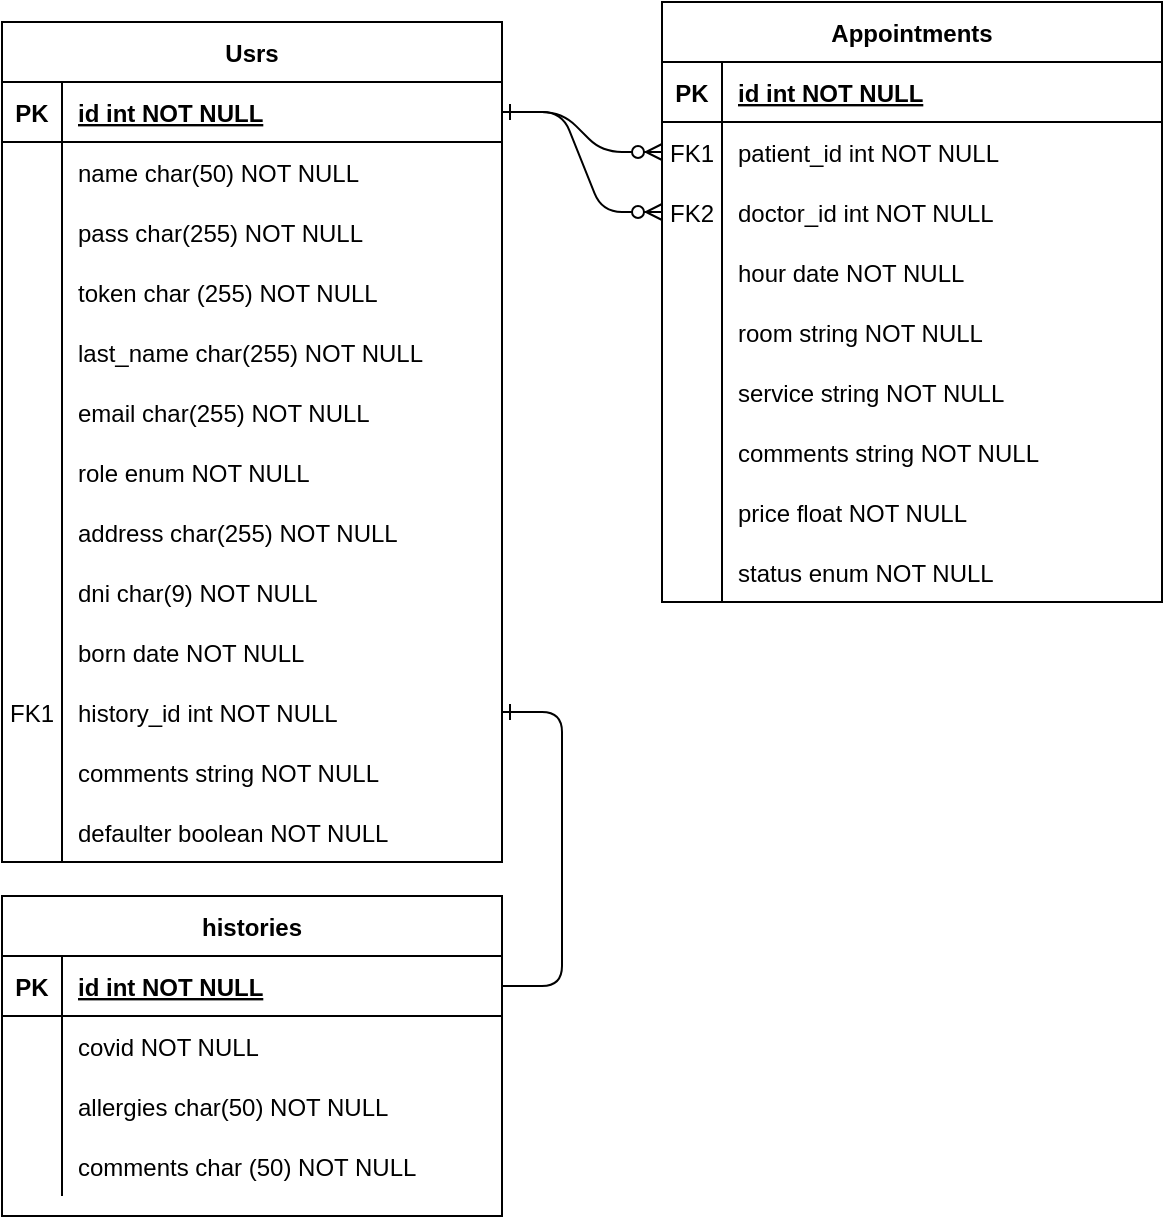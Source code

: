 <mxfile version="13.9.2" type="device"><diagram id="R2lEEEUBdFMjLlhIrx00" name="Page-1"><mxGraphModel dx="1323" dy="659" grid="1" gridSize="10" guides="1" tooltips="1" connect="1" arrows="1" fold="1" page="1" pageScale="1" pageWidth="850" pageHeight="1100" math="0" shadow="0" extFonts="Permanent Marker^https://fonts.googleapis.com/css?family=Permanent+Marker"><root><mxCell id="0"/><mxCell id="1" parent="0"/><mxCell id="C-vyLk0tnHw3VtMMgP7b-1" value="" style="edgeStyle=entityRelationEdgeStyle;endArrow=ERzeroToMany;startArrow=ERone;endFill=1;startFill=0;" parent="1" source="C-vyLk0tnHw3VtMMgP7b-24" target="C-vyLk0tnHw3VtMMgP7b-6" edge="1"><mxGeometry width="100" height="100" relative="1" as="geometry"><mxPoint x="340" y="720" as="sourcePoint"/><mxPoint x="440" y="620" as="targetPoint"/></mxGeometry></mxCell><mxCell id="C-vyLk0tnHw3VtMMgP7b-2" value="Appointments" style="shape=table;startSize=30;container=1;collapsible=1;childLayout=tableLayout;fixedRows=1;rowLines=0;fontStyle=1;align=center;resizeLast=1;" parent="1" vertex="1"><mxGeometry x="450" y="120" width="250" height="300" as="geometry"/></mxCell><mxCell id="C-vyLk0tnHw3VtMMgP7b-3" value="" style="shape=partialRectangle;collapsible=0;dropTarget=0;pointerEvents=0;fillColor=none;points=[[0,0.5],[1,0.5]];portConstraint=eastwest;top=0;left=0;right=0;bottom=1;" parent="C-vyLk0tnHw3VtMMgP7b-2" vertex="1"><mxGeometry y="30" width="250" height="30" as="geometry"/></mxCell><mxCell id="C-vyLk0tnHw3VtMMgP7b-4" value="PK" style="shape=partialRectangle;overflow=hidden;connectable=0;fillColor=none;top=0;left=0;bottom=0;right=0;fontStyle=1;" parent="C-vyLk0tnHw3VtMMgP7b-3" vertex="1"><mxGeometry width="30" height="30" as="geometry"/></mxCell><mxCell id="C-vyLk0tnHw3VtMMgP7b-5" value="id int NOT NULL " style="shape=partialRectangle;overflow=hidden;connectable=0;fillColor=none;top=0;left=0;bottom=0;right=0;align=left;spacingLeft=6;fontStyle=5;" parent="C-vyLk0tnHw3VtMMgP7b-3" vertex="1"><mxGeometry x="30" width="220" height="30" as="geometry"/></mxCell><mxCell id="C-vyLk0tnHw3VtMMgP7b-6" value="" style="shape=partialRectangle;collapsible=0;dropTarget=0;pointerEvents=0;fillColor=none;points=[[0,0.5],[1,0.5]];portConstraint=eastwest;top=0;left=0;right=0;bottom=0;" parent="C-vyLk0tnHw3VtMMgP7b-2" vertex="1"><mxGeometry y="60" width="250" height="30" as="geometry"/></mxCell><mxCell id="C-vyLk0tnHw3VtMMgP7b-7" value="FK1" style="shape=partialRectangle;overflow=hidden;connectable=0;fillColor=none;top=0;left=0;bottom=0;right=0;" parent="C-vyLk0tnHw3VtMMgP7b-6" vertex="1"><mxGeometry width="30" height="30" as="geometry"/></mxCell><mxCell id="C-vyLk0tnHw3VtMMgP7b-8" value="patient_id int NOT NULL" style="shape=partialRectangle;overflow=hidden;connectable=0;fillColor=none;top=0;left=0;bottom=0;right=0;align=left;spacingLeft=6;" parent="C-vyLk0tnHw3VtMMgP7b-6" vertex="1"><mxGeometry x="30" width="220" height="30" as="geometry"/></mxCell><mxCell id="C-vyLk0tnHw3VtMMgP7b-9" value="" style="shape=partialRectangle;collapsible=0;dropTarget=0;pointerEvents=0;fillColor=none;points=[[0,0.5],[1,0.5]];portConstraint=eastwest;top=0;left=0;right=0;bottom=0;" parent="C-vyLk0tnHw3VtMMgP7b-2" vertex="1"><mxGeometry y="90" width="250" height="30" as="geometry"/></mxCell><mxCell id="C-vyLk0tnHw3VtMMgP7b-10" value="FK2" style="shape=partialRectangle;overflow=hidden;connectable=0;fillColor=none;top=0;left=0;bottom=0;right=0;" parent="C-vyLk0tnHw3VtMMgP7b-9" vertex="1"><mxGeometry width="30" height="30" as="geometry"/></mxCell><mxCell id="C-vyLk0tnHw3VtMMgP7b-11" value="doctor_id int NOT NULL" style="shape=partialRectangle;overflow=hidden;connectable=0;fillColor=none;top=0;left=0;bottom=0;right=0;align=left;spacingLeft=6;" parent="C-vyLk0tnHw3VtMMgP7b-9" vertex="1"><mxGeometry x="30" width="220" height="30" as="geometry"/></mxCell><mxCell id="33d6gSHHNt6fW8iIxhlv-36" style="shape=partialRectangle;collapsible=0;dropTarget=0;pointerEvents=0;fillColor=none;points=[[0,0.5],[1,0.5]];portConstraint=eastwest;top=0;left=0;right=0;bottom=0;" parent="C-vyLk0tnHw3VtMMgP7b-2" vertex="1"><mxGeometry y="120" width="250" height="30" as="geometry"/></mxCell><mxCell id="33d6gSHHNt6fW8iIxhlv-37" style="shape=partialRectangle;overflow=hidden;connectable=0;fillColor=none;top=0;left=0;bottom=0;right=0;" parent="33d6gSHHNt6fW8iIxhlv-36" vertex="1"><mxGeometry width="30" height="30" as="geometry"/></mxCell><mxCell id="33d6gSHHNt6fW8iIxhlv-38" value="hour date NOT NULL" style="shape=partialRectangle;overflow=hidden;connectable=0;fillColor=none;top=0;left=0;bottom=0;right=0;align=left;spacingLeft=6;" parent="33d6gSHHNt6fW8iIxhlv-36" vertex="1"><mxGeometry x="30" width="220" height="30" as="geometry"/></mxCell><mxCell id="33d6gSHHNt6fW8iIxhlv-39" style="shape=partialRectangle;collapsible=0;dropTarget=0;pointerEvents=0;fillColor=none;points=[[0,0.5],[1,0.5]];portConstraint=eastwest;top=0;left=0;right=0;bottom=0;" parent="C-vyLk0tnHw3VtMMgP7b-2" vertex="1"><mxGeometry y="150" width="250" height="30" as="geometry"/></mxCell><mxCell id="33d6gSHHNt6fW8iIxhlv-40" style="shape=partialRectangle;overflow=hidden;connectable=0;fillColor=none;top=0;left=0;bottom=0;right=0;" parent="33d6gSHHNt6fW8iIxhlv-39" vertex="1"><mxGeometry width="30" height="30" as="geometry"/></mxCell><mxCell id="33d6gSHHNt6fW8iIxhlv-41" value="room string NOT NULL" style="shape=partialRectangle;overflow=hidden;connectable=0;fillColor=none;top=0;left=0;bottom=0;right=0;align=left;spacingLeft=6;" parent="33d6gSHHNt6fW8iIxhlv-39" vertex="1"><mxGeometry x="30" width="220" height="30" as="geometry"/></mxCell><mxCell id="33d6gSHHNt6fW8iIxhlv-42" style="shape=partialRectangle;collapsible=0;dropTarget=0;pointerEvents=0;fillColor=none;points=[[0,0.5],[1,0.5]];portConstraint=eastwest;top=0;left=0;right=0;bottom=0;" parent="C-vyLk0tnHw3VtMMgP7b-2" vertex="1"><mxGeometry y="180" width="250" height="30" as="geometry"/></mxCell><mxCell id="33d6gSHHNt6fW8iIxhlv-43" style="shape=partialRectangle;overflow=hidden;connectable=0;fillColor=none;top=0;left=0;bottom=0;right=0;" parent="33d6gSHHNt6fW8iIxhlv-42" vertex="1"><mxGeometry width="30" height="30" as="geometry"/></mxCell><mxCell id="33d6gSHHNt6fW8iIxhlv-44" value="service string NOT NULL" style="shape=partialRectangle;overflow=hidden;connectable=0;fillColor=none;top=0;left=0;bottom=0;right=0;align=left;spacingLeft=6;" parent="33d6gSHHNt6fW8iIxhlv-42" vertex="1"><mxGeometry x="30" width="220" height="30" as="geometry"/></mxCell><mxCell id="33d6gSHHNt6fW8iIxhlv-45" style="shape=partialRectangle;collapsible=0;dropTarget=0;pointerEvents=0;fillColor=none;points=[[0,0.5],[1,0.5]];portConstraint=eastwest;top=0;left=0;right=0;bottom=0;" parent="C-vyLk0tnHw3VtMMgP7b-2" vertex="1"><mxGeometry y="210" width="250" height="30" as="geometry"/></mxCell><mxCell id="33d6gSHHNt6fW8iIxhlv-46" style="shape=partialRectangle;overflow=hidden;connectable=0;fillColor=none;top=0;left=0;bottom=0;right=0;" parent="33d6gSHHNt6fW8iIxhlv-45" vertex="1"><mxGeometry width="30" height="30" as="geometry"/></mxCell><mxCell id="33d6gSHHNt6fW8iIxhlv-47" value="comments string NOT NULL" style="shape=partialRectangle;overflow=hidden;connectable=0;fillColor=none;top=0;left=0;bottom=0;right=0;align=left;spacingLeft=6;" parent="33d6gSHHNt6fW8iIxhlv-45" vertex="1"><mxGeometry x="30" width="220" height="30" as="geometry"/></mxCell><mxCell id="33d6gSHHNt6fW8iIxhlv-48" style="shape=partialRectangle;collapsible=0;dropTarget=0;pointerEvents=0;fillColor=none;points=[[0,0.5],[1,0.5]];portConstraint=eastwest;top=0;left=0;right=0;bottom=0;" parent="C-vyLk0tnHw3VtMMgP7b-2" vertex="1"><mxGeometry y="240" width="250" height="30" as="geometry"/></mxCell><mxCell id="33d6gSHHNt6fW8iIxhlv-49" style="shape=partialRectangle;overflow=hidden;connectable=0;fillColor=none;top=0;left=0;bottom=0;right=0;" parent="33d6gSHHNt6fW8iIxhlv-48" vertex="1"><mxGeometry width="30" height="30" as="geometry"/></mxCell><mxCell id="33d6gSHHNt6fW8iIxhlv-50" value="price float NOT NULL" style="shape=partialRectangle;overflow=hidden;connectable=0;fillColor=none;top=0;left=0;bottom=0;right=0;align=left;spacingLeft=6;" parent="33d6gSHHNt6fW8iIxhlv-48" vertex="1"><mxGeometry x="30" width="220" height="30" as="geometry"/></mxCell><mxCell id="33d6gSHHNt6fW8iIxhlv-52" style="shape=partialRectangle;collapsible=0;dropTarget=0;pointerEvents=0;fillColor=none;points=[[0,0.5],[1,0.5]];portConstraint=eastwest;top=0;left=0;right=0;bottom=0;" parent="C-vyLk0tnHw3VtMMgP7b-2" vertex="1"><mxGeometry y="270" width="250" height="30" as="geometry"/></mxCell><mxCell id="33d6gSHHNt6fW8iIxhlv-53" style="shape=partialRectangle;overflow=hidden;connectable=0;fillColor=none;top=0;left=0;bottom=0;right=0;" parent="33d6gSHHNt6fW8iIxhlv-52" vertex="1"><mxGeometry width="30" height="30" as="geometry"/></mxCell><mxCell id="33d6gSHHNt6fW8iIxhlv-54" value="status enum NOT NULL" style="shape=partialRectangle;overflow=hidden;connectable=0;fillColor=none;top=0;left=0;bottom=0;right=0;align=left;spacingLeft=6;" parent="33d6gSHHNt6fW8iIxhlv-52" vertex="1"><mxGeometry x="30" width="220" height="30" as="geometry"/></mxCell><mxCell id="C-vyLk0tnHw3VtMMgP7b-13" value="histories" style="shape=table;startSize=30;container=1;collapsible=1;childLayout=tableLayout;fixedRows=1;rowLines=0;fontStyle=1;align=center;resizeLast=1;" parent="1" vertex="1"><mxGeometry x="120" y="567" width="250" height="160" as="geometry"/></mxCell><mxCell id="C-vyLk0tnHw3VtMMgP7b-14" value="" style="shape=partialRectangle;collapsible=0;dropTarget=0;pointerEvents=0;fillColor=none;points=[[0,0.5],[1,0.5]];portConstraint=eastwest;top=0;left=0;right=0;bottom=1;" parent="C-vyLk0tnHw3VtMMgP7b-13" vertex="1"><mxGeometry y="30" width="250" height="30" as="geometry"/></mxCell><mxCell id="C-vyLk0tnHw3VtMMgP7b-15" value="PK" style="shape=partialRectangle;overflow=hidden;connectable=0;fillColor=none;top=0;left=0;bottom=0;right=0;fontStyle=1;" parent="C-vyLk0tnHw3VtMMgP7b-14" vertex="1"><mxGeometry width="30" height="30" as="geometry"/></mxCell><mxCell id="C-vyLk0tnHw3VtMMgP7b-16" value="id int NOT NULL " style="shape=partialRectangle;overflow=hidden;connectable=0;fillColor=none;top=0;left=0;bottom=0;right=0;align=left;spacingLeft=6;fontStyle=5;" parent="C-vyLk0tnHw3VtMMgP7b-14" vertex="1"><mxGeometry x="30" width="220" height="30" as="geometry"/></mxCell><mxCell id="C-vyLk0tnHw3VtMMgP7b-20" value="" style="shape=partialRectangle;collapsible=0;dropTarget=0;pointerEvents=0;fillColor=none;points=[[0,0.5],[1,0.5]];portConstraint=eastwest;top=0;left=0;right=0;bottom=0;" parent="C-vyLk0tnHw3VtMMgP7b-13" vertex="1"><mxGeometry y="60" width="250" height="30" as="geometry"/></mxCell><mxCell id="C-vyLk0tnHw3VtMMgP7b-21" value="" style="shape=partialRectangle;overflow=hidden;connectable=0;fillColor=none;top=0;left=0;bottom=0;right=0;" parent="C-vyLk0tnHw3VtMMgP7b-20" vertex="1"><mxGeometry width="30" height="30" as="geometry"/></mxCell><mxCell id="C-vyLk0tnHw3VtMMgP7b-22" value="covid NOT NULL" style="shape=partialRectangle;overflow=hidden;connectable=0;fillColor=none;top=0;left=0;bottom=0;right=0;align=left;spacingLeft=6;" parent="C-vyLk0tnHw3VtMMgP7b-20" vertex="1"><mxGeometry x="30" width="220" height="30" as="geometry"/></mxCell><mxCell id="33d6gSHHNt6fW8iIxhlv-55" style="shape=partialRectangle;collapsible=0;dropTarget=0;pointerEvents=0;fillColor=none;points=[[0,0.5],[1,0.5]];portConstraint=eastwest;top=0;left=0;right=0;bottom=0;" parent="C-vyLk0tnHw3VtMMgP7b-13" vertex="1"><mxGeometry y="90" width="250" height="30" as="geometry"/></mxCell><mxCell id="33d6gSHHNt6fW8iIxhlv-56" style="shape=partialRectangle;overflow=hidden;connectable=0;fillColor=none;top=0;left=0;bottom=0;right=0;" parent="33d6gSHHNt6fW8iIxhlv-55" vertex="1"><mxGeometry width="30" height="30" as="geometry"/></mxCell><mxCell id="33d6gSHHNt6fW8iIxhlv-57" value="allergies char(50) NOT NULL" style="shape=partialRectangle;overflow=hidden;connectable=0;fillColor=none;top=0;left=0;bottom=0;right=0;align=left;spacingLeft=6;" parent="33d6gSHHNt6fW8iIxhlv-55" vertex="1"><mxGeometry x="30" width="220" height="30" as="geometry"/></mxCell><mxCell id="33d6gSHHNt6fW8iIxhlv-58" style="shape=partialRectangle;collapsible=0;dropTarget=0;pointerEvents=0;fillColor=none;points=[[0,0.5],[1,0.5]];portConstraint=eastwest;top=0;left=0;right=0;bottom=0;" parent="C-vyLk0tnHw3VtMMgP7b-13" vertex="1"><mxGeometry y="120" width="250" height="30" as="geometry"/></mxCell><mxCell id="33d6gSHHNt6fW8iIxhlv-59" style="shape=partialRectangle;overflow=hidden;connectable=0;fillColor=none;top=0;left=0;bottom=0;right=0;" parent="33d6gSHHNt6fW8iIxhlv-58" vertex="1"><mxGeometry width="30" height="30" as="geometry"/></mxCell><mxCell id="33d6gSHHNt6fW8iIxhlv-60" value="comments char (50) NOT NULL" style="shape=partialRectangle;overflow=hidden;connectable=0;fillColor=none;top=0;left=0;bottom=0;right=0;align=left;spacingLeft=6;" parent="33d6gSHHNt6fW8iIxhlv-58" vertex="1"><mxGeometry x="30" width="220" height="30" as="geometry"/></mxCell><mxCell id="C-vyLk0tnHw3VtMMgP7b-23" value="Usrs" style="shape=table;startSize=30;container=1;collapsible=1;childLayout=tableLayout;fixedRows=1;rowLines=0;fontStyle=1;align=center;resizeLast=1;" parent="1" vertex="1"><mxGeometry x="120" y="130" width="250" height="420" as="geometry"/></mxCell><mxCell id="C-vyLk0tnHw3VtMMgP7b-24" value="" style="shape=partialRectangle;collapsible=0;dropTarget=0;pointerEvents=0;fillColor=none;points=[[0,0.5],[1,0.5]];portConstraint=eastwest;top=0;left=0;right=0;bottom=1;" parent="C-vyLk0tnHw3VtMMgP7b-23" vertex="1"><mxGeometry y="30" width="250" height="30" as="geometry"/></mxCell><mxCell id="C-vyLk0tnHw3VtMMgP7b-25" value="PK" style="shape=partialRectangle;overflow=hidden;connectable=0;fillColor=none;top=0;left=0;bottom=0;right=0;fontStyle=1;" parent="C-vyLk0tnHw3VtMMgP7b-24" vertex="1"><mxGeometry width="30" height="30" as="geometry"/></mxCell><mxCell id="C-vyLk0tnHw3VtMMgP7b-26" value="id int NOT NULL " style="shape=partialRectangle;overflow=hidden;connectable=0;fillColor=none;top=0;left=0;bottom=0;right=0;align=left;spacingLeft=6;fontStyle=5;" parent="C-vyLk0tnHw3VtMMgP7b-24" vertex="1"><mxGeometry x="30" width="220" height="30" as="geometry"/></mxCell><mxCell id="C-vyLk0tnHw3VtMMgP7b-27" value="" style="shape=partialRectangle;collapsible=0;dropTarget=0;pointerEvents=0;fillColor=none;points=[[0,0.5],[1,0.5]];portConstraint=eastwest;top=0;left=0;right=0;bottom=0;" parent="C-vyLk0tnHw3VtMMgP7b-23" vertex="1"><mxGeometry y="60" width="250" height="30" as="geometry"/></mxCell><mxCell id="C-vyLk0tnHw3VtMMgP7b-28" value="" style="shape=partialRectangle;overflow=hidden;connectable=0;fillColor=none;top=0;left=0;bottom=0;right=0;" parent="C-vyLk0tnHw3VtMMgP7b-27" vertex="1"><mxGeometry width="30" height="30" as="geometry"/></mxCell><mxCell id="C-vyLk0tnHw3VtMMgP7b-29" value="name char(50) NOT NULL" style="shape=partialRectangle;overflow=hidden;connectable=0;fillColor=none;top=0;left=0;bottom=0;right=0;align=left;spacingLeft=6;" parent="C-vyLk0tnHw3VtMMgP7b-27" vertex="1"><mxGeometry x="30" width="220" height="30" as="geometry"/></mxCell><mxCell id="33d6gSHHNt6fW8iIxhlv-66" style="shape=partialRectangle;collapsible=0;dropTarget=0;pointerEvents=0;fillColor=none;points=[[0,0.5],[1,0.5]];portConstraint=eastwest;top=0;left=0;right=0;bottom=0;" parent="C-vyLk0tnHw3VtMMgP7b-23" vertex="1"><mxGeometry y="90" width="250" height="30" as="geometry"/></mxCell><mxCell id="33d6gSHHNt6fW8iIxhlv-67" style="shape=partialRectangle;overflow=hidden;connectable=0;fillColor=none;top=0;left=0;bottom=0;right=0;" parent="33d6gSHHNt6fW8iIxhlv-66" vertex="1"><mxGeometry width="30" height="30" as="geometry"/></mxCell><mxCell id="33d6gSHHNt6fW8iIxhlv-68" value="pass char(255) NOT NULL" style="shape=partialRectangle;overflow=hidden;connectable=0;fillColor=none;top=0;left=0;bottom=0;right=0;align=left;spacingLeft=6;" parent="33d6gSHHNt6fW8iIxhlv-66" vertex="1"><mxGeometry x="30" width="220" height="30" as="geometry"/></mxCell><mxCell id="tSTDKX__4aEjryMdtAQT-1" style="shape=partialRectangle;collapsible=0;dropTarget=0;pointerEvents=0;fillColor=none;points=[[0,0.5],[1,0.5]];portConstraint=eastwest;top=0;left=0;right=0;bottom=0;" vertex="1" parent="C-vyLk0tnHw3VtMMgP7b-23"><mxGeometry y="120" width="250" height="30" as="geometry"/></mxCell><mxCell id="tSTDKX__4aEjryMdtAQT-2" style="shape=partialRectangle;overflow=hidden;connectable=0;fillColor=none;top=0;left=0;bottom=0;right=0;" vertex="1" parent="tSTDKX__4aEjryMdtAQT-1"><mxGeometry width="30" height="30" as="geometry"/></mxCell><mxCell id="tSTDKX__4aEjryMdtAQT-3" value="token char (255) NOT NULL" style="shape=partialRectangle;overflow=hidden;connectable=0;fillColor=none;top=0;left=0;bottom=0;right=0;align=left;spacingLeft=6;" vertex="1" parent="tSTDKX__4aEjryMdtAQT-1"><mxGeometry x="30" width="220" height="30" as="geometry"/></mxCell><mxCell id="33d6gSHHNt6fW8iIxhlv-1" style="shape=partialRectangle;collapsible=0;dropTarget=0;pointerEvents=0;fillColor=none;points=[[0,0.5],[1,0.5]];portConstraint=eastwest;top=0;left=0;right=0;bottom=0;" parent="C-vyLk0tnHw3VtMMgP7b-23" vertex="1"><mxGeometry y="150" width="250" height="30" as="geometry"/></mxCell><mxCell id="33d6gSHHNt6fW8iIxhlv-2" value="" style="shape=partialRectangle;overflow=hidden;connectable=0;fillColor=none;top=0;left=0;bottom=0;right=0;" parent="33d6gSHHNt6fW8iIxhlv-1" vertex="1"><mxGeometry width="30" height="30" as="geometry"/></mxCell><mxCell id="33d6gSHHNt6fW8iIxhlv-3" value="last_name char(255) NOT NULL" style="shape=partialRectangle;overflow=hidden;connectable=0;fillColor=none;top=0;left=0;bottom=0;right=0;align=left;spacingLeft=6;" parent="33d6gSHHNt6fW8iIxhlv-1" vertex="1"><mxGeometry x="30" width="220" height="30" as="geometry"/></mxCell><mxCell id="33d6gSHHNt6fW8iIxhlv-19" style="shape=partialRectangle;collapsible=0;dropTarget=0;pointerEvents=0;fillColor=none;points=[[0,0.5],[1,0.5]];portConstraint=eastwest;top=0;left=0;right=0;bottom=0;" parent="C-vyLk0tnHw3VtMMgP7b-23" vertex="1"><mxGeometry y="180" width="250" height="30" as="geometry"/></mxCell><mxCell id="33d6gSHHNt6fW8iIxhlv-20" style="shape=partialRectangle;overflow=hidden;connectable=0;fillColor=none;top=0;left=0;bottom=0;right=0;" parent="33d6gSHHNt6fW8iIxhlv-19" vertex="1"><mxGeometry width="30" height="30" as="geometry"/></mxCell><mxCell id="33d6gSHHNt6fW8iIxhlv-21" value="email char(255) NOT NULL" style="shape=partialRectangle;overflow=hidden;connectable=0;fillColor=none;top=0;left=0;bottom=0;right=0;align=left;spacingLeft=6;" parent="33d6gSHHNt6fW8iIxhlv-19" vertex="1"><mxGeometry x="30" width="220" height="30" as="geometry"/></mxCell><mxCell id="33d6gSHHNt6fW8iIxhlv-16" style="shape=partialRectangle;collapsible=0;dropTarget=0;pointerEvents=0;fillColor=none;points=[[0,0.5],[1,0.5]];portConstraint=eastwest;top=0;left=0;right=0;bottom=0;" parent="C-vyLk0tnHw3VtMMgP7b-23" vertex="1"><mxGeometry y="210" width="250" height="30" as="geometry"/></mxCell><mxCell id="33d6gSHHNt6fW8iIxhlv-17" style="shape=partialRectangle;overflow=hidden;connectable=0;fillColor=none;top=0;left=0;bottom=0;right=0;" parent="33d6gSHHNt6fW8iIxhlv-16" vertex="1"><mxGeometry width="30" height="30" as="geometry"/></mxCell><mxCell id="33d6gSHHNt6fW8iIxhlv-18" value="role enum NOT NULL" style="shape=partialRectangle;overflow=hidden;connectable=0;fillColor=none;top=0;left=0;bottom=0;right=0;align=left;spacingLeft=6;" parent="33d6gSHHNt6fW8iIxhlv-16" vertex="1"><mxGeometry x="30" width="220" height="30" as="geometry"/></mxCell><mxCell id="33d6gSHHNt6fW8iIxhlv-13" style="shape=partialRectangle;collapsible=0;dropTarget=0;pointerEvents=0;fillColor=none;points=[[0,0.5],[1,0.5]];portConstraint=eastwest;top=0;left=0;right=0;bottom=0;" parent="C-vyLk0tnHw3VtMMgP7b-23" vertex="1"><mxGeometry y="240" width="250" height="30" as="geometry"/></mxCell><mxCell id="33d6gSHHNt6fW8iIxhlv-14" style="shape=partialRectangle;overflow=hidden;connectable=0;fillColor=none;top=0;left=0;bottom=0;right=0;" parent="33d6gSHHNt6fW8iIxhlv-13" vertex="1"><mxGeometry width="30" height="30" as="geometry"/></mxCell><mxCell id="33d6gSHHNt6fW8iIxhlv-15" value="address char(255) NOT NULL" style="shape=partialRectangle;overflow=hidden;connectable=0;fillColor=none;top=0;left=0;bottom=0;right=0;align=left;spacingLeft=6;" parent="33d6gSHHNt6fW8iIxhlv-13" vertex="1"><mxGeometry x="30" width="220" height="30" as="geometry"/></mxCell><mxCell id="33d6gSHHNt6fW8iIxhlv-10" style="shape=partialRectangle;collapsible=0;dropTarget=0;pointerEvents=0;fillColor=none;points=[[0,0.5],[1,0.5]];portConstraint=eastwest;top=0;left=0;right=0;bottom=0;" parent="C-vyLk0tnHw3VtMMgP7b-23" vertex="1"><mxGeometry y="270" width="250" height="30" as="geometry"/></mxCell><mxCell id="33d6gSHHNt6fW8iIxhlv-11" style="shape=partialRectangle;overflow=hidden;connectable=0;fillColor=none;top=0;left=0;bottom=0;right=0;" parent="33d6gSHHNt6fW8iIxhlv-10" vertex="1"><mxGeometry width="30" height="30" as="geometry"/></mxCell><mxCell id="33d6gSHHNt6fW8iIxhlv-12" value="dni char(9) NOT NULL" style="shape=partialRectangle;overflow=hidden;connectable=0;fillColor=none;top=0;left=0;bottom=0;right=0;align=left;spacingLeft=6;" parent="33d6gSHHNt6fW8iIxhlv-10" vertex="1"><mxGeometry x="30" width="220" height="30" as="geometry"/></mxCell><mxCell id="33d6gSHHNt6fW8iIxhlv-7" style="shape=partialRectangle;collapsible=0;dropTarget=0;pointerEvents=0;fillColor=none;points=[[0,0.5],[1,0.5]];portConstraint=eastwest;top=0;left=0;right=0;bottom=0;" parent="C-vyLk0tnHw3VtMMgP7b-23" vertex="1"><mxGeometry y="300" width="250" height="30" as="geometry"/></mxCell><mxCell id="33d6gSHHNt6fW8iIxhlv-8" style="shape=partialRectangle;overflow=hidden;connectable=0;fillColor=none;top=0;left=0;bottom=0;right=0;" parent="33d6gSHHNt6fW8iIxhlv-7" vertex="1"><mxGeometry width="30" height="30" as="geometry"/></mxCell><mxCell id="33d6gSHHNt6fW8iIxhlv-9" value="born date NOT NULL" style="shape=partialRectangle;overflow=hidden;connectable=0;fillColor=none;top=0;left=0;bottom=0;right=0;align=left;spacingLeft=6;" parent="33d6gSHHNt6fW8iIxhlv-7" vertex="1"><mxGeometry x="30" width="220" height="30" as="geometry"/></mxCell><mxCell id="33d6gSHHNt6fW8iIxhlv-22" style="shape=partialRectangle;collapsible=0;dropTarget=0;pointerEvents=0;fillColor=none;points=[[0,0.5],[1,0.5]];portConstraint=eastwest;top=0;left=0;right=0;bottom=0;" parent="C-vyLk0tnHw3VtMMgP7b-23" vertex="1"><mxGeometry y="330" width="250" height="30" as="geometry"/></mxCell><mxCell id="33d6gSHHNt6fW8iIxhlv-23" value="FK1" style="shape=partialRectangle;overflow=hidden;connectable=0;fillColor=none;top=0;left=0;bottom=0;right=0;" parent="33d6gSHHNt6fW8iIxhlv-22" vertex="1"><mxGeometry width="30" height="30" as="geometry"/></mxCell><mxCell id="33d6gSHHNt6fW8iIxhlv-24" value="history_id int NOT NULL" style="shape=partialRectangle;overflow=hidden;connectable=0;fillColor=none;top=0;left=0;bottom=0;right=0;align=left;spacingLeft=6;" parent="33d6gSHHNt6fW8iIxhlv-22" vertex="1"><mxGeometry x="30" width="220" height="30" as="geometry"/></mxCell><mxCell id="33d6gSHHNt6fW8iIxhlv-25" style="shape=partialRectangle;collapsible=0;dropTarget=0;pointerEvents=0;fillColor=none;points=[[0,0.5],[1,0.5]];portConstraint=eastwest;top=0;left=0;right=0;bottom=0;" parent="C-vyLk0tnHw3VtMMgP7b-23" vertex="1"><mxGeometry y="360" width="250" height="30" as="geometry"/></mxCell><mxCell id="33d6gSHHNt6fW8iIxhlv-26" style="shape=partialRectangle;overflow=hidden;connectable=0;fillColor=none;top=0;left=0;bottom=0;right=0;" parent="33d6gSHHNt6fW8iIxhlv-25" vertex="1"><mxGeometry width="30" height="30" as="geometry"/></mxCell><mxCell id="33d6gSHHNt6fW8iIxhlv-27" value="comments string NOT NULL" style="shape=partialRectangle;overflow=hidden;connectable=0;fillColor=none;top=0;left=0;bottom=0;right=0;align=left;spacingLeft=6;" parent="33d6gSHHNt6fW8iIxhlv-25" vertex="1"><mxGeometry x="30" width="220" height="30" as="geometry"/></mxCell><mxCell id="33d6gSHHNt6fW8iIxhlv-31" style="shape=partialRectangle;collapsible=0;dropTarget=0;pointerEvents=0;fillColor=none;points=[[0,0.5],[1,0.5]];portConstraint=eastwest;top=0;left=0;right=0;bottom=0;" parent="C-vyLk0tnHw3VtMMgP7b-23" vertex="1"><mxGeometry y="390" width="250" height="30" as="geometry"/></mxCell><mxCell id="33d6gSHHNt6fW8iIxhlv-32" style="shape=partialRectangle;overflow=hidden;connectable=0;fillColor=none;top=0;left=0;bottom=0;right=0;" parent="33d6gSHHNt6fW8iIxhlv-31" vertex="1"><mxGeometry width="30" height="30" as="geometry"/></mxCell><mxCell id="33d6gSHHNt6fW8iIxhlv-33" value="defaulter boolean NOT NULL" style="shape=partialRectangle;overflow=hidden;connectable=0;fillColor=none;top=0;left=0;bottom=0;right=0;align=left;spacingLeft=6;" parent="33d6gSHHNt6fW8iIxhlv-31" vertex="1"><mxGeometry x="30" width="220" height="30" as="geometry"/></mxCell><mxCell id="33d6gSHHNt6fW8iIxhlv-51" value="" style="edgeStyle=entityRelationEdgeStyle;endArrow=ERzeroToMany;startArrow=ERone;endFill=1;startFill=0;exitX=1;exitY=0.5;exitDx=0;exitDy=0;entryX=0;entryY=0.5;entryDx=0;entryDy=0;" parent="1" source="C-vyLk0tnHw3VtMMgP7b-24" target="C-vyLk0tnHw3VtMMgP7b-9" edge="1"><mxGeometry width="100" height="100" relative="1" as="geometry"><mxPoint x="370" y="175" as="sourcePoint"/><mxPoint x="450" y="205" as="targetPoint"/></mxGeometry></mxCell><mxCell id="33d6gSHHNt6fW8iIxhlv-62" value="" style="edgeStyle=entityRelationEdgeStyle;fontSize=12;html=1;endArrow=ERone;endFill=1;entryX=1;entryY=0.5;entryDx=0;entryDy=0;exitX=1;exitY=0.5;exitDx=0;exitDy=0;" parent="1" source="C-vyLk0tnHw3VtMMgP7b-14" target="33d6gSHHNt6fW8iIxhlv-22" edge="1"><mxGeometry width="100" height="100" relative="1" as="geometry"><mxPoint x="50" y="600" as="sourcePoint"/><mxPoint x="120" y="160" as="targetPoint"/></mxGeometry></mxCell></root></mxGraphModel></diagram></mxfile>